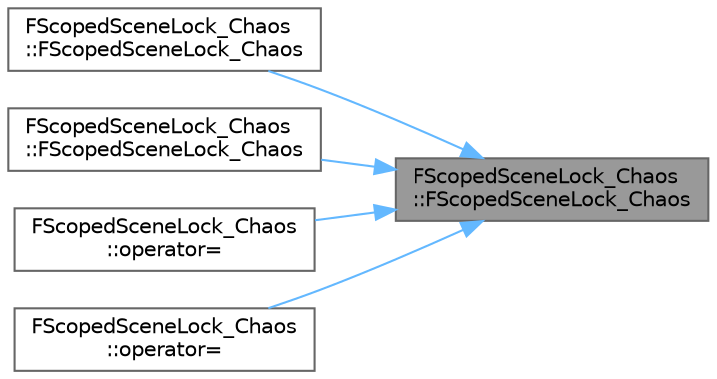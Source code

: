 digraph "FScopedSceneLock_Chaos::FScopedSceneLock_Chaos"
{
 // INTERACTIVE_SVG=YES
 // LATEX_PDF_SIZE
  bgcolor="transparent";
  edge [fontname=Helvetica,fontsize=10,labelfontname=Helvetica,labelfontsize=10];
  node [fontname=Helvetica,fontsize=10,shape=box,height=0.2,width=0.4];
  rankdir="RL";
  Node1 [id="Node000001",label="FScopedSceneLock_Chaos\l::FScopedSceneLock_Chaos",height=0.2,width=0.4,color="gray40", fillcolor="grey60", style="filled", fontcolor="black",tooltip=" "];
  Node1 -> Node2 [id="edge1_Node000001_Node000002",dir="back",color="steelblue1",style="solid",tooltip=" "];
  Node2 [id="Node000002",label="FScopedSceneLock_Chaos\l::FScopedSceneLock_Chaos",height=0.2,width=0.4,color="grey40", fillcolor="white", style="filled",URL="$d4/d17/structFScopedSceneLock__Chaos.html#a66210eba417a9b8de3dfc855e603d76e",tooltip=" "];
  Node1 -> Node3 [id="edge2_Node000001_Node000003",dir="back",color="steelblue1",style="solid",tooltip=" "];
  Node3 [id="Node000003",label="FScopedSceneLock_Chaos\l::FScopedSceneLock_Chaos",height=0.2,width=0.4,color="grey40", fillcolor="white", style="filled",URL="$d4/d17/structFScopedSceneLock__Chaos.html#a17b5a3cd87b3546a87393d5915db3c0f",tooltip=" "];
  Node1 -> Node4 [id="edge3_Node000001_Node000004",dir="back",color="steelblue1",style="solid",tooltip=" "];
  Node4 [id="Node000004",label="FScopedSceneLock_Chaos\l::operator=",height=0.2,width=0.4,color="grey40", fillcolor="white", style="filled",URL="$d4/d17/structFScopedSceneLock__Chaos.html#a4dcdcd418faaa299dc12221c9ac0e4e4",tooltip=" "];
  Node1 -> Node5 [id="edge4_Node000001_Node000005",dir="back",color="steelblue1",style="solid",tooltip=" "];
  Node5 [id="Node000005",label="FScopedSceneLock_Chaos\l::operator=",height=0.2,width=0.4,color="grey40", fillcolor="white", style="filled",URL="$d4/d17/structFScopedSceneLock__Chaos.html#ae434e272f3e0a9c1001f4b75c401e9a7",tooltip=" "];
}
